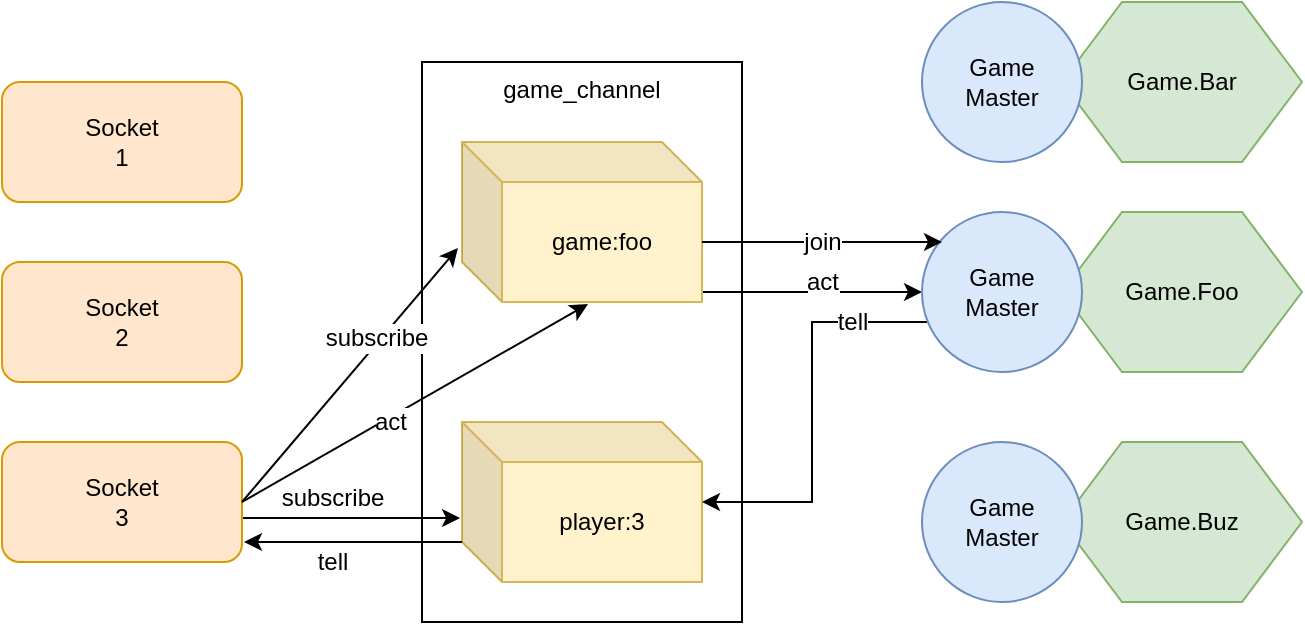 <mxfile version="10.6.3" type="device"><diagram id="3dUU7klIlMujmcHU2jT1" name="Page-1"><mxGraphModel dx="918" dy="608" grid="1" gridSize="10" guides="1" tooltips="1" connect="1" arrows="1" fold="1" page="1" pageScale="1" pageWidth="850" pageHeight="1100" math="0" shadow="0"><root><mxCell id="0"/><mxCell id="1" parent="0"/><mxCell id="kKg-CmXOC1d1Y2vSambs-40" value="game_channel" style="rounded=0;whiteSpace=wrap;html=1;verticalAlign=top;" vertex="1" parent="1"><mxGeometry x="340" y="130" width="160" height="280" as="geometry"/></mxCell><mxCell id="kKg-CmXOC1d1Y2vSambs-26" value="Game.Bar" style="shape=hexagon;perimeter=hexagonPerimeter2;whiteSpace=wrap;html=1;fillColor=#d5e8d4;strokeColor=#82b366;" vertex="1" parent="1"><mxGeometry x="660" y="100" width="120" height="80" as="geometry"/></mxCell><mxCell id="kKg-CmXOC1d1Y2vSambs-2" value="&lt;div&gt;Socket &lt;br&gt;&lt;/div&gt;&lt;div&gt;1&lt;br&gt;&lt;/div&gt;" style="rounded=1;whiteSpace=wrap;html=1;fillColor=#ffe6cc;strokeColor=#d79b00;" vertex="1" parent="1"><mxGeometry x="130" y="140" width="120" height="60" as="geometry"/></mxCell><mxCell id="kKg-CmXOC1d1Y2vSambs-3" value="&lt;div&gt;Socket &lt;br&gt;&lt;/div&gt;&lt;div&gt;2&lt;/div&gt;" style="rounded=1;whiteSpace=wrap;html=1;fillColor=#ffe6cc;strokeColor=#d79b00;" vertex="1" parent="1"><mxGeometry x="130" y="230" width="120" height="60" as="geometry"/></mxCell><mxCell id="kKg-CmXOC1d1Y2vSambs-20" value="" style="edgeStyle=orthogonalEdgeStyle;rounded=0;orthogonalLoop=1;jettySize=auto;html=1;entryX=-0.008;entryY=0.6;entryDx=0;entryDy=0;entryPerimeter=0;" edge="1" parent="1" source="kKg-CmXOC1d1Y2vSambs-4" target="kKg-CmXOC1d1Y2vSambs-18"><mxGeometry relative="1" as="geometry"><mxPoint x="330" y="350" as="targetPoint"/><Array as="points"><mxPoint x="310" y="358"/><mxPoint x="310" y="358"/></Array></mxGeometry></mxCell><mxCell id="kKg-CmXOC1d1Y2vSambs-37" value="subscribe" style="text;html=1;resizable=0;points=[];align=center;verticalAlign=middle;labelBackgroundColor=#ffffff;" vertex="1" connectable="0" parent="kKg-CmXOC1d1Y2vSambs-20"><mxGeometry x="-0.266" y="-8" relative="1" as="geometry"><mxPoint x="5" y="-18" as="offset"/></mxGeometry></mxCell><mxCell id="kKg-CmXOC1d1Y2vSambs-4" value="&lt;div&gt;Socket &lt;br&gt;&lt;/div&gt;&lt;div&gt;3&lt;/div&gt;" style="rounded=1;whiteSpace=wrap;html=1;fillColor=#ffe6cc;strokeColor=#d79b00;" vertex="1" parent="1"><mxGeometry x="130" y="320" width="120" height="60" as="geometry"/></mxCell><mxCell id="kKg-CmXOC1d1Y2vSambs-7" value="Game&lt;br&gt;Master" style="ellipse;whiteSpace=wrap;html=1;aspect=fixed;fillColor=#dae8fc;strokeColor=#6c8ebf;" vertex="1" parent="1"><mxGeometry x="590" y="100" width="80" height="80" as="geometry"/></mxCell><mxCell id="kKg-CmXOC1d1Y2vSambs-31" value="" style="edgeStyle=orthogonalEdgeStyle;rounded=0;orthogonalLoop=1;jettySize=auto;html=1;" edge="1" parent="1" source="kKg-CmXOC1d1Y2vSambs-16" target="kKg-CmXOC1d1Y2vSambs-27"><mxGeometry relative="1" as="geometry"><mxPoint x="560" y="210" as="targetPoint"/><Array as="points"><mxPoint x="520" y="245"/><mxPoint x="520" y="245"/></Array></mxGeometry></mxCell><mxCell id="kKg-CmXOC1d1Y2vSambs-34" value="act" style="text;html=1;resizable=0;points=[];align=center;verticalAlign=middle;labelBackgroundColor=#ffffff;" vertex="1" connectable="0" parent="kKg-CmXOC1d1Y2vSambs-31"><mxGeometry x="0.164" y="-3" relative="1" as="geometry"><mxPoint x="-4" y="-8" as="offset"/></mxGeometry></mxCell><mxCell id="kKg-CmXOC1d1Y2vSambs-16" value="game:foo" style="shape=cube;whiteSpace=wrap;html=1;boundedLbl=1;backgroundOutline=1;darkOpacity=0.05;darkOpacity2=0.1;fillColor=#fff2cc;strokeColor=#d6b656;" vertex="1" parent="1"><mxGeometry x="360" y="170" width="120" height="80" as="geometry"/></mxCell><mxCell id="kKg-CmXOC1d1Y2vSambs-17" value="" style="endArrow=classic;html=1;exitX=1;exitY=0.5;exitDx=0;exitDy=0;entryX=-0.017;entryY=0.663;entryDx=0;entryDy=0;entryPerimeter=0;" edge="1" parent="1" source="kKg-CmXOC1d1Y2vSambs-4" target="kKg-CmXOC1d1Y2vSambs-16"><mxGeometry width="50" height="50" relative="1" as="geometry"><mxPoint x="130" y="470" as="sourcePoint"/><mxPoint x="180" y="420" as="targetPoint"/></mxGeometry></mxCell><mxCell id="kKg-CmXOC1d1Y2vSambs-36" value="&lt;div&gt;subscribe&lt;/div&gt;" style="text;html=1;resizable=0;points=[];align=center;verticalAlign=middle;labelBackgroundColor=#ffffff;" vertex="1" connectable="0" parent="kKg-CmXOC1d1Y2vSambs-17"><mxGeometry x="0.27" y="2" relative="1" as="geometry"><mxPoint as="offset"/></mxGeometry></mxCell><mxCell id="kKg-CmXOC1d1Y2vSambs-18" value="player:3" style="shape=cube;whiteSpace=wrap;html=1;boundedLbl=1;backgroundOutline=1;darkOpacity=0.05;darkOpacity2=0.1;fillColor=#fff2cc;strokeColor=#d6b656;" vertex="1" parent="1"><mxGeometry x="360" y="310" width="120" height="80" as="geometry"/></mxCell><mxCell id="kKg-CmXOC1d1Y2vSambs-22" value="Game.Buz" style="shape=hexagon;perimeter=hexagonPerimeter2;whiteSpace=wrap;html=1;fillColor=#d5e8d4;strokeColor=#82b366;" vertex="1" parent="1"><mxGeometry x="660" y="320" width="120" height="80" as="geometry"/></mxCell><mxCell id="kKg-CmXOC1d1Y2vSambs-25" value="Game.Foo" style="shape=hexagon;perimeter=hexagonPerimeter2;whiteSpace=wrap;html=1;fillColor=#d5e8d4;strokeColor=#82b366;" vertex="1" parent="1"><mxGeometry x="660" y="205" width="120" height="80" as="geometry"/></mxCell><mxCell id="kKg-CmXOC1d1Y2vSambs-33" value="" style="edgeStyle=orthogonalEdgeStyle;rounded=0;orthogonalLoop=1;jettySize=auto;html=1;entryX=1;entryY=0.5;entryDx=0;entryDy=0;entryPerimeter=0;" edge="1" parent="1" source="kKg-CmXOC1d1Y2vSambs-27" target="kKg-CmXOC1d1Y2vSambs-18"><mxGeometry relative="1" as="geometry"><Array as="points"><mxPoint x="535" y="260"/><mxPoint x="535" y="350"/></Array></mxGeometry></mxCell><mxCell id="kKg-CmXOC1d1Y2vSambs-35" value="tell" style="text;html=1;resizable=0;points=[];align=center;verticalAlign=middle;labelBackgroundColor=#ffffff;" vertex="1" connectable="0" parent="kKg-CmXOC1d1Y2vSambs-33"><mxGeometry x="-0.626" relative="1" as="geometry"><mxPoint as="offset"/></mxGeometry></mxCell><mxCell id="kKg-CmXOC1d1Y2vSambs-27" value="Game&lt;br&gt;Master" style="ellipse;whiteSpace=wrap;html=1;aspect=fixed;fillColor=#dae8fc;strokeColor=#6c8ebf;" vertex="1" parent="1"><mxGeometry x="590" y="205" width="80" height="80" as="geometry"/></mxCell><mxCell id="kKg-CmXOC1d1Y2vSambs-28" value="Game&lt;br&gt;Master" style="ellipse;whiteSpace=wrap;html=1;aspect=fixed;fillColor=#dae8fc;strokeColor=#6c8ebf;" vertex="1" parent="1"><mxGeometry x="590" y="320" width="80" height="80" as="geometry"/></mxCell><mxCell id="kKg-CmXOC1d1Y2vSambs-41" value="" style="endArrow=classic;html=1;exitX=0;exitY=0;exitDx=120;exitDy=50;exitPerimeter=0;" edge="1" parent="1" source="kKg-CmXOC1d1Y2vSambs-16"><mxGeometry width="50" height="50" relative="1" as="geometry"><mxPoint x="130" y="480" as="sourcePoint"/><mxPoint x="600" y="220" as="targetPoint"/></mxGeometry></mxCell><mxCell id="kKg-CmXOC1d1Y2vSambs-42" value="join" style="text;html=1;resizable=0;points=[];align=center;verticalAlign=middle;labelBackgroundColor=#ffffff;" vertex="1" connectable="0" parent="kKg-CmXOC1d1Y2vSambs-41"><mxGeometry x="-0.4" y="2" relative="1" as="geometry"><mxPoint x="24" y="2" as="offset"/></mxGeometry></mxCell><mxCell id="kKg-CmXOC1d1Y2vSambs-43" value="" style="endArrow=classic;html=1;exitX=1;exitY=0.5;exitDx=0;exitDy=0;entryX=0.525;entryY=1.013;entryDx=0;entryDy=0;entryPerimeter=0;" edge="1" parent="1" source="kKg-CmXOC1d1Y2vSambs-4" target="kKg-CmXOC1d1Y2vSambs-16"><mxGeometry width="50" height="50" relative="1" as="geometry"><mxPoint x="130" y="480" as="sourcePoint"/><mxPoint x="180" y="430" as="targetPoint"/></mxGeometry></mxCell><mxCell id="kKg-CmXOC1d1Y2vSambs-44" value="act" style="text;html=1;resizable=0;points=[];align=center;verticalAlign=middle;labelBackgroundColor=#ffffff;" vertex="1" connectable="0" parent="kKg-CmXOC1d1Y2vSambs-43"><mxGeometry x="-0.156" y="-2" relative="1" as="geometry"><mxPoint as="offset"/></mxGeometry></mxCell><mxCell id="kKg-CmXOC1d1Y2vSambs-46" value="" style="endArrow=classic;html=1;exitX=0;exitY=0;exitDx=0;exitDy=60;exitPerimeter=0;" edge="1" parent="1" source="kKg-CmXOC1d1Y2vSambs-18"><mxGeometry width="50" height="50" relative="1" as="geometry"><mxPoint x="130" y="480" as="sourcePoint"/><mxPoint x="251" y="370" as="targetPoint"/><Array as="points"/></mxGeometry></mxCell><mxCell id="kKg-CmXOC1d1Y2vSambs-47" value="tell" style="text;html=1;resizable=0;points=[];align=center;verticalAlign=middle;labelBackgroundColor=#ffffff;" vertex="1" connectable="0" parent="kKg-CmXOC1d1Y2vSambs-46"><mxGeometry x="-0.009" y="3" relative="1" as="geometry"><mxPoint x="-11" y="7" as="offset"/></mxGeometry></mxCell></root></mxGraphModel></diagram></mxfile>